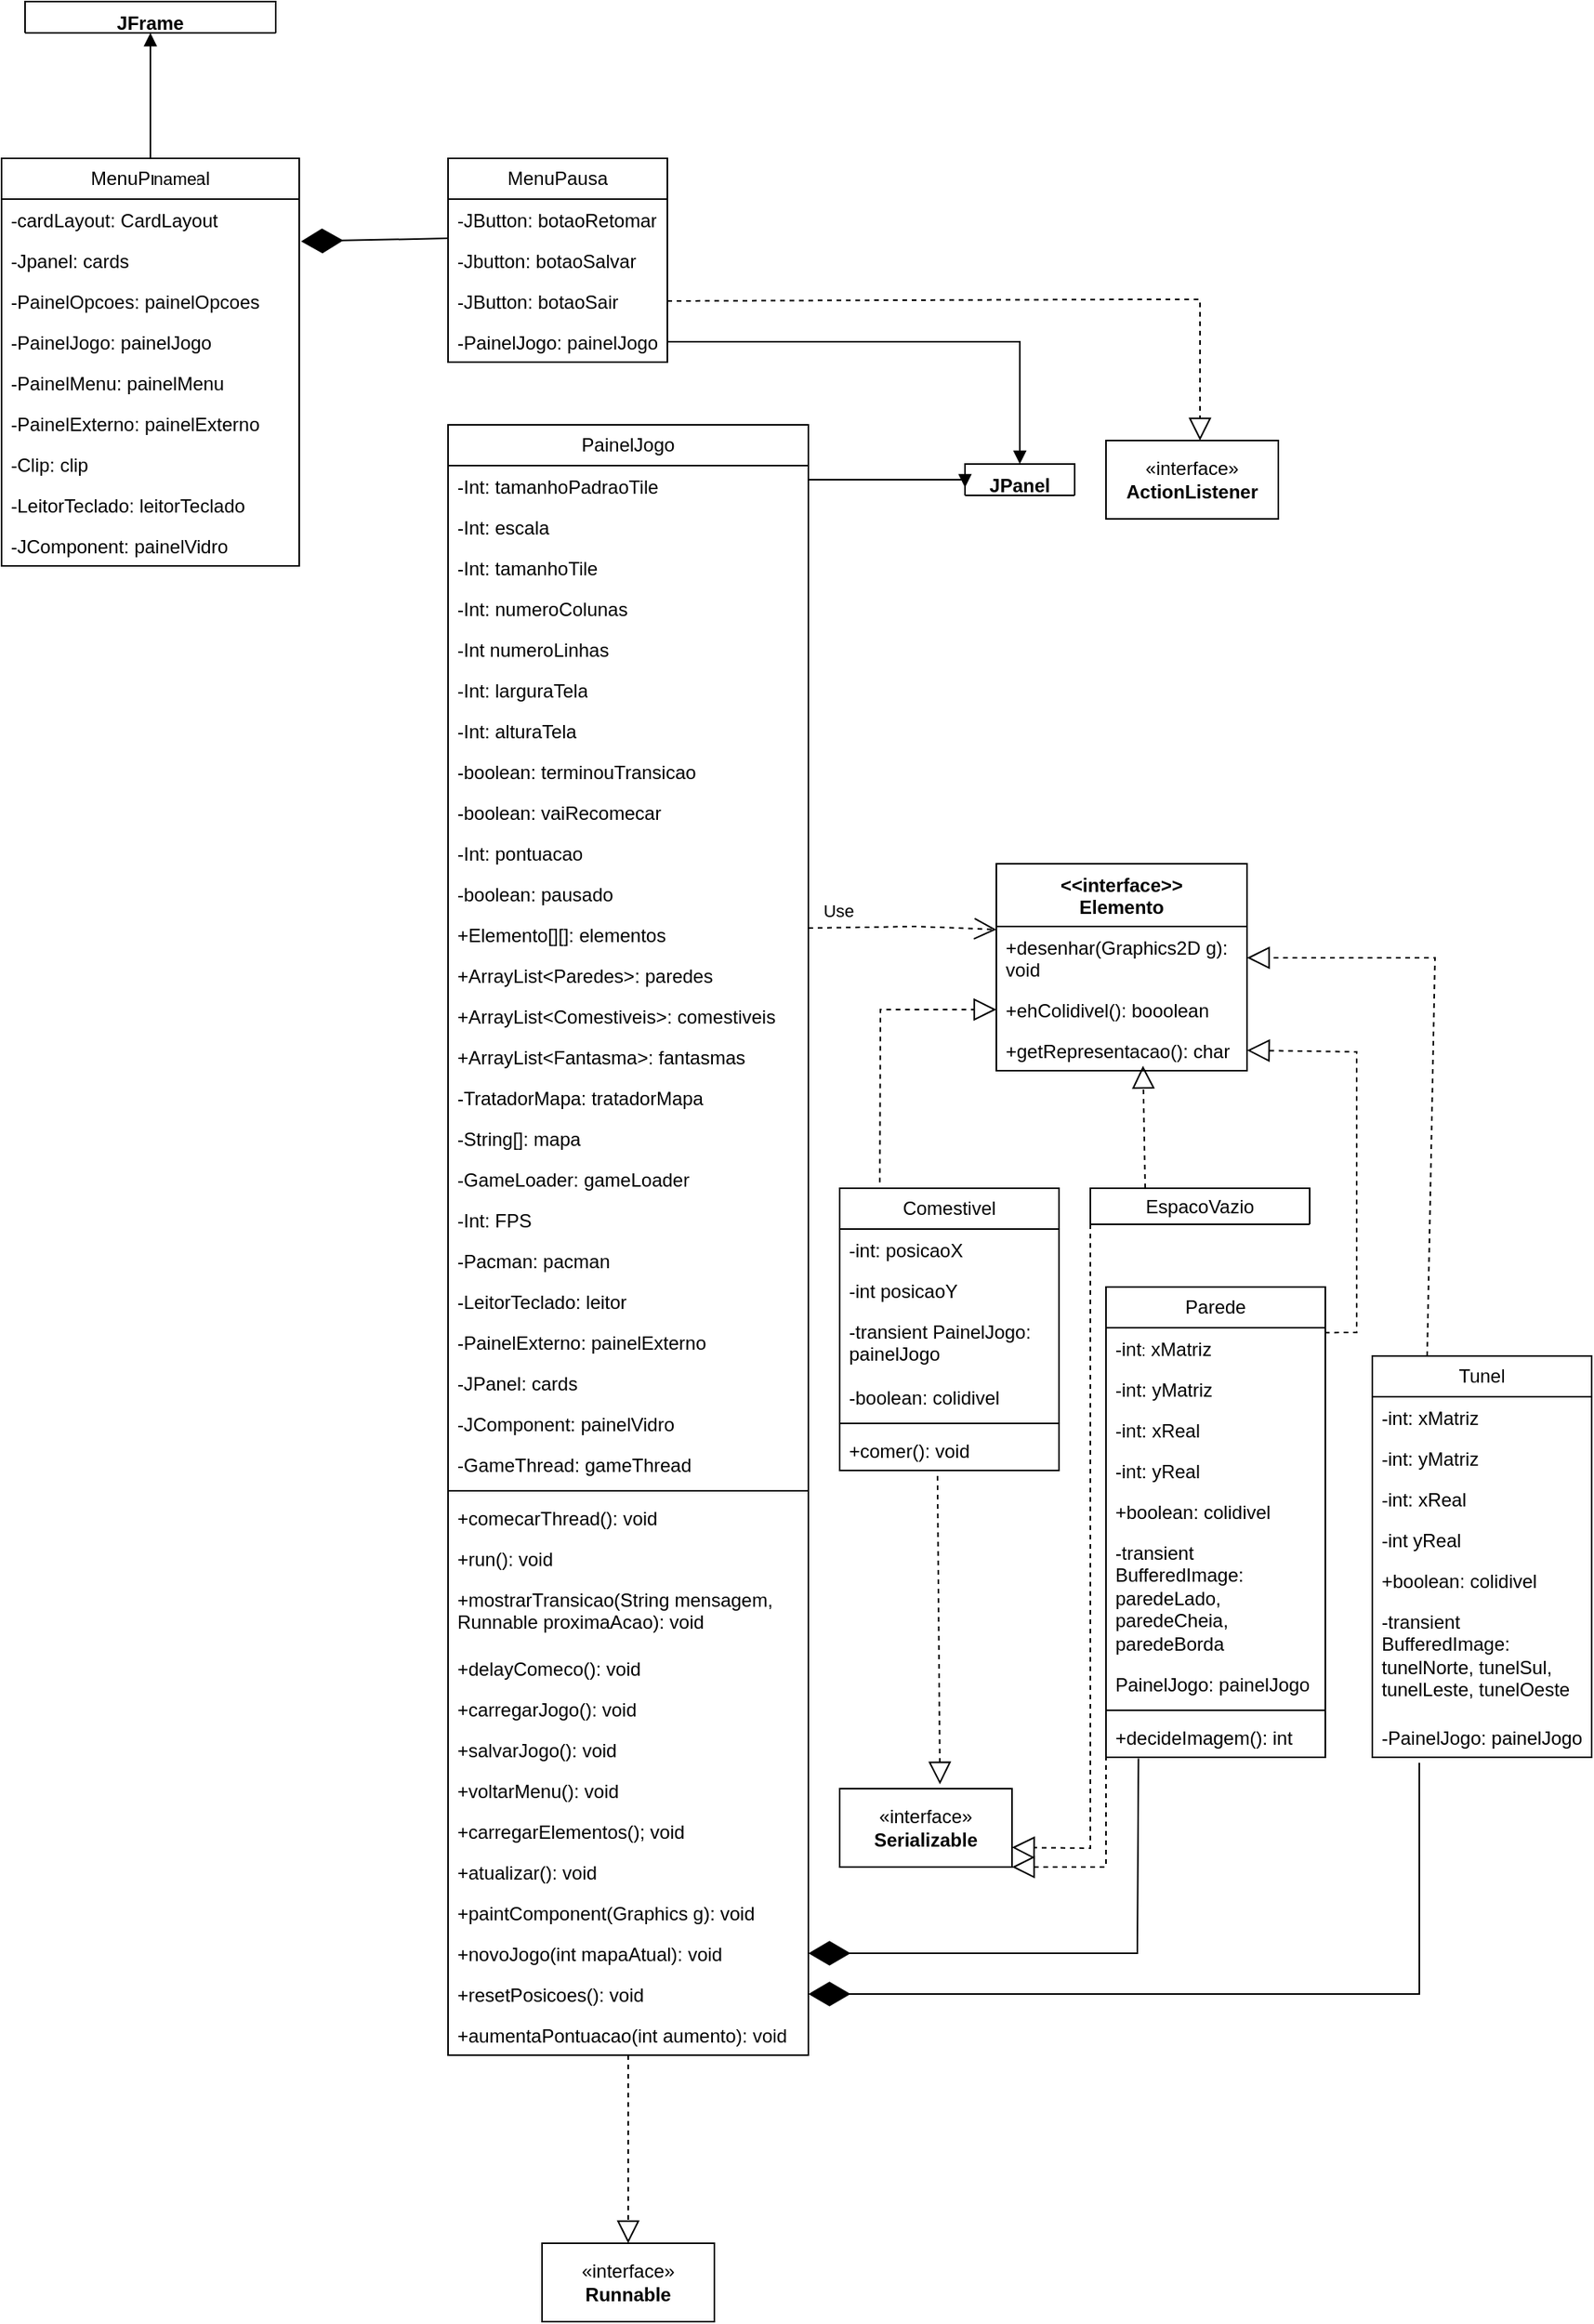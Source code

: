 <mxfile version="27.1.5">
  <diagram name="Página-1" id="GZ-HGW7sr5m-x4Tj1Bk_">
    <mxGraphModel dx="1050" dy="554" grid="1" gridSize="10" guides="1" tooltips="1" connect="1" arrows="1" fold="1" page="1" pageScale="1" pageWidth="1169" pageHeight="1654" math="0" shadow="0">
      <root>
        <mxCell id="0" />
        <mxCell id="1" parent="0" />
        <mxCell id="c6Y3Knp8u-B5MmFX6iLi-1" value="MenuPrincipal" style="swimlane;fontStyle=0;childLayout=stackLayout;horizontal=1;startSize=26;fillColor=none;horizontalStack=0;resizeParent=1;resizeParentMax=0;resizeLast=0;collapsible=1;marginBottom=0;whiteSpace=wrap;html=1;" vertex="1" parent="1">
          <mxGeometry x="235" y="170" width="190" height="260" as="geometry" />
        </mxCell>
        <mxCell id="c6Y3Knp8u-B5MmFX6iLi-2" value="-cardLayout: CardLayout" style="text;strokeColor=none;fillColor=none;align=left;verticalAlign=top;spacingLeft=4;spacingRight=4;overflow=hidden;rotatable=0;points=[[0,0.5],[1,0.5]];portConstraint=eastwest;whiteSpace=wrap;html=1;" vertex="1" parent="c6Y3Knp8u-B5MmFX6iLi-1">
          <mxGeometry y="26" width="190" height="26" as="geometry" />
        </mxCell>
        <mxCell id="c6Y3Knp8u-B5MmFX6iLi-3" value="-Jpanel: cards" style="text;strokeColor=none;fillColor=none;align=left;verticalAlign=top;spacingLeft=4;spacingRight=4;overflow=hidden;rotatable=0;points=[[0,0.5],[1,0.5]];portConstraint=eastwest;whiteSpace=wrap;html=1;" vertex="1" parent="c6Y3Knp8u-B5MmFX6iLi-1">
          <mxGeometry y="52" width="190" height="26" as="geometry" />
        </mxCell>
        <mxCell id="c6Y3Knp8u-B5MmFX6iLi-4" value="-PainelOpcoes: painelOpcoes" style="text;strokeColor=none;fillColor=none;align=left;verticalAlign=top;spacingLeft=4;spacingRight=4;overflow=hidden;rotatable=0;points=[[0,0.5],[1,0.5]];portConstraint=eastwest;whiteSpace=wrap;html=1;" vertex="1" parent="c6Y3Knp8u-B5MmFX6iLi-1">
          <mxGeometry y="78" width="190" height="26" as="geometry" />
        </mxCell>
        <mxCell id="c6Y3Knp8u-B5MmFX6iLi-7" value="-PainelJogo: painelJogo" style="text;strokeColor=none;fillColor=none;align=left;verticalAlign=top;spacingLeft=4;spacingRight=4;overflow=hidden;rotatable=0;points=[[0,0.5],[1,0.5]];portConstraint=eastwest;whiteSpace=wrap;html=1;" vertex="1" parent="c6Y3Knp8u-B5MmFX6iLi-1">
          <mxGeometry y="104" width="190" height="26" as="geometry" />
        </mxCell>
        <mxCell id="c6Y3Knp8u-B5MmFX6iLi-9" value="-PainelMenu: painelMenu" style="text;strokeColor=none;fillColor=none;align=left;verticalAlign=top;spacingLeft=4;spacingRight=4;overflow=hidden;rotatable=0;points=[[0,0.5],[1,0.5]];portConstraint=eastwest;whiteSpace=wrap;html=1;" vertex="1" parent="c6Y3Knp8u-B5MmFX6iLi-1">
          <mxGeometry y="130" width="190" height="26" as="geometry" />
        </mxCell>
        <mxCell id="c6Y3Knp8u-B5MmFX6iLi-8" value="-PainelExterno: painelExterno" style="text;strokeColor=none;fillColor=none;align=left;verticalAlign=top;spacingLeft=4;spacingRight=4;overflow=hidden;rotatable=0;points=[[0,0.5],[1,0.5]];portConstraint=eastwest;whiteSpace=wrap;html=1;" vertex="1" parent="c6Y3Knp8u-B5MmFX6iLi-1">
          <mxGeometry y="156" width="190" height="26" as="geometry" />
        </mxCell>
        <mxCell id="c6Y3Knp8u-B5MmFX6iLi-10" value="-Clip: clip" style="text;strokeColor=none;fillColor=none;align=left;verticalAlign=top;spacingLeft=4;spacingRight=4;overflow=hidden;rotatable=0;points=[[0,0.5],[1,0.5]];portConstraint=eastwest;whiteSpace=wrap;html=1;" vertex="1" parent="c6Y3Knp8u-B5MmFX6iLi-1">
          <mxGeometry y="182" width="190" height="26" as="geometry" />
        </mxCell>
        <mxCell id="c6Y3Knp8u-B5MmFX6iLi-11" value="-LeitorTeclado: leitorTeclado" style="text;strokeColor=none;fillColor=none;align=left;verticalAlign=top;spacingLeft=4;spacingRight=4;overflow=hidden;rotatable=0;points=[[0,0.5],[1,0.5]];portConstraint=eastwest;whiteSpace=wrap;html=1;" vertex="1" parent="c6Y3Knp8u-B5MmFX6iLi-1">
          <mxGeometry y="208" width="190" height="26" as="geometry" />
        </mxCell>
        <mxCell id="c6Y3Knp8u-B5MmFX6iLi-12" value="-JComponent: painelVidro" style="text;strokeColor=none;fillColor=none;align=left;verticalAlign=top;spacingLeft=4;spacingRight=4;overflow=hidden;rotatable=0;points=[[0,0.5],[1,0.5]];portConstraint=eastwest;whiteSpace=wrap;html=1;" vertex="1" parent="c6Y3Knp8u-B5MmFX6iLi-1">
          <mxGeometry y="234" width="190" height="26" as="geometry" />
        </mxCell>
        <mxCell id="c6Y3Knp8u-B5MmFX6iLi-16" value="MenuPausa" style="swimlane;fontStyle=0;childLayout=stackLayout;horizontal=1;startSize=26;fillColor=none;horizontalStack=0;resizeParent=1;resizeParentMax=0;resizeLast=0;collapsible=1;marginBottom=0;whiteSpace=wrap;html=1;" vertex="1" parent="1">
          <mxGeometry x="520" y="170" width="140" height="130" as="geometry" />
        </mxCell>
        <mxCell id="c6Y3Knp8u-B5MmFX6iLi-17" value="-JButton: botaoRetomar" style="text;strokeColor=none;fillColor=none;align=left;verticalAlign=top;spacingLeft=4;spacingRight=4;overflow=hidden;rotatable=0;points=[[0,0.5],[1,0.5]];portConstraint=eastwest;whiteSpace=wrap;html=1;" vertex="1" parent="c6Y3Knp8u-B5MmFX6iLi-16">
          <mxGeometry y="26" width="140" height="26" as="geometry" />
        </mxCell>
        <mxCell id="c6Y3Knp8u-B5MmFX6iLi-18" value="-Jbutton: botaoSalvar" style="text;strokeColor=none;fillColor=none;align=left;verticalAlign=top;spacingLeft=4;spacingRight=4;overflow=hidden;rotatable=0;points=[[0,0.5],[1,0.5]];portConstraint=eastwest;whiteSpace=wrap;html=1;" vertex="1" parent="c6Y3Knp8u-B5MmFX6iLi-16">
          <mxGeometry y="52" width="140" height="26" as="geometry" />
        </mxCell>
        <mxCell id="c6Y3Knp8u-B5MmFX6iLi-19" value="-JButton: botaoSair" style="text;strokeColor=none;fillColor=none;align=left;verticalAlign=top;spacingLeft=4;spacingRight=4;overflow=hidden;rotatable=0;points=[[0,0.5],[1,0.5]];portConstraint=eastwest;whiteSpace=wrap;html=1;" vertex="1" parent="c6Y3Knp8u-B5MmFX6iLi-16">
          <mxGeometry y="78" width="140" height="26" as="geometry" />
        </mxCell>
        <mxCell id="c6Y3Knp8u-B5MmFX6iLi-25" value="-PainelJogo: painelJogo" style="text;strokeColor=none;fillColor=none;align=left;verticalAlign=top;spacingLeft=4;spacingRight=4;overflow=hidden;rotatable=0;points=[[0,0.5],[1,0.5]];portConstraint=eastwest;whiteSpace=wrap;html=1;" vertex="1" parent="c6Y3Knp8u-B5MmFX6iLi-16">
          <mxGeometry y="104" width="140" height="26" as="geometry" />
        </mxCell>
        <mxCell id="c6Y3Knp8u-B5MmFX6iLi-20" value="" style="endArrow=diamondThin;endFill=1;endSize=24;html=1;rounded=0;exitX=0.009;exitY=1.031;exitDx=0;exitDy=0;exitPerimeter=0;entryX=1.013;entryY=0.105;entryDx=0;entryDy=0;entryPerimeter=0;" edge="1" parent="1">
          <mxGeometry width="160" relative="1" as="geometry">
            <mxPoint x="520" y="221.036" as="sourcePoint" />
            <mxPoint x="426.21" y="222.96" as="targetPoint" />
          </mxGeometry>
        </mxCell>
        <mxCell id="c6Y3Knp8u-B5MmFX6iLi-26" value="JFrame" style="swimlane;fontStyle=1;align=center;verticalAlign=top;childLayout=stackLayout;horizontal=1;startSize=26;horizontalStack=0;resizeParent=1;resizeParentMax=0;resizeLast=0;collapsible=1;marginBottom=0;whiteSpace=wrap;html=1;" vertex="1" parent="1">
          <mxGeometry x="250" y="70" width="160" height="20" as="geometry" />
        </mxCell>
        <mxCell id="c6Y3Knp8u-B5MmFX6iLi-30" value="JPanel" style="swimlane;fontStyle=1;align=center;verticalAlign=top;childLayout=stackLayout;horizontal=1;startSize=26;horizontalStack=0;resizeParent=1;resizeParentMax=0;resizeLast=0;collapsible=1;marginBottom=0;whiteSpace=wrap;html=1;" vertex="1" parent="1">
          <mxGeometry x="850" y="365" width="70" height="20" as="geometry" />
        </mxCell>
        <mxCell id="c6Y3Knp8u-B5MmFX6iLi-34" value="«interface»&lt;br&gt;&lt;b&gt;ActionListener&lt;/b&gt;" style="html=1;whiteSpace=wrap;" vertex="1" parent="1">
          <mxGeometry x="940" y="350" width="110" height="50" as="geometry" />
        </mxCell>
        <mxCell id="c6Y3Knp8u-B5MmFX6iLi-36" value="PainelJogo" style="swimlane;fontStyle=0;childLayout=stackLayout;horizontal=1;startSize=26;fillColor=none;horizontalStack=0;resizeParent=1;resizeParentMax=0;resizeLast=0;collapsible=1;marginBottom=0;whiteSpace=wrap;html=1;" vertex="1" parent="1">
          <mxGeometry x="520" y="340" width="230" height="1040" as="geometry" />
        </mxCell>
        <mxCell id="c6Y3Knp8u-B5MmFX6iLi-37" value="-Int: tamanhoPadraoTile" style="text;strokeColor=none;fillColor=none;align=left;verticalAlign=top;spacingLeft=4;spacingRight=4;overflow=hidden;rotatable=0;points=[[0,0.5],[1,0.5]];portConstraint=eastwest;whiteSpace=wrap;html=1;" vertex="1" parent="c6Y3Knp8u-B5MmFX6iLi-36">
          <mxGeometry y="26" width="230" height="26" as="geometry" />
        </mxCell>
        <mxCell id="c6Y3Knp8u-B5MmFX6iLi-38" value="-Int: escala" style="text;strokeColor=none;fillColor=none;align=left;verticalAlign=top;spacingLeft=4;spacingRight=4;overflow=hidden;rotatable=0;points=[[0,0.5],[1,0.5]];portConstraint=eastwest;whiteSpace=wrap;html=1;" vertex="1" parent="c6Y3Knp8u-B5MmFX6iLi-36">
          <mxGeometry y="52" width="230" height="26" as="geometry" />
        </mxCell>
        <mxCell id="c6Y3Knp8u-B5MmFX6iLi-39" value="-Int: tamanhoTile" style="text;strokeColor=none;fillColor=none;align=left;verticalAlign=top;spacingLeft=4;spacingRight=4;overflow=hidden;rotatable=0;points=[[0,0.5],[1,0.5]];portConstraint=eastwest;whiteSpace=wrap;html=1;" vertex="1" parent="c6Y3Knp8u-B5MmFX6iLi-36">
          <mxGeometry y="78" width="230" height="26" as="geometry" />
        </mxCell>
        <mxCell id="c6Y3Knp8u-B5MmFX6iLi-50" value="-Int: numeroColunas" style="text;strokeColor=none;fillColor=none;align=left;verticalAlign=top;spacingLeft=4;spacingRight=4;overflow=hidden;rotatable=0;points=[[0,0.5],[1,0.5]];portConstraint=eastwest;whiteSpace=wrap;html=1;" vertex="1" parent="c6Y3Knp8u-B5MmFX6iLi-36">
          <mxGeometry y="104" width="230" height="26" as="geometry" />
        </mxCell>
        <mxCell id="c6Y3Knp8u-B5MmFX6iLi-49" value="-Int numeroLinhas" style="text;strokeColor=none;fillColor=none;align=left;verticalAlign=top;spacingLeft=4;spacingRight=4;overflow=hidden;rotatable=0;points=[[0,0.5],[1,0.5]];portConstraint=eastwest;whiteSpace=wrap;html=1;" vertex="1" parent="c6Y3Knp8u-B5MmFX6iLi-36">
          <mxGeometry y="130" width="230" height="26" as="geometry" />
        </mxCell>
        <mxCell id="c6Y3Knp8u-B5MmFX6iLi-51" value="-Int: larguraTela" style="text;strokeColor=none;fillColor=none;align=left;verticalAlign=top;spacingLeft=4;spacingRight=4;overflow=hidden;rotatable=0;points=[[0,0.5],[1,0.5]];portConstraint=eastwest;whiteSpace=wrap;html=1;" vertex="1" parent="c6Y3Knp8u-B5MmFX6iLi-36">
          <mxGeometry y="156" width="230" height="26" as="geometry" />
        </mxCell>
        <mxCell id="c6Y3Knp8u-B5MmFX6iLi-52" value="-Int: alturaTela" style="text;strokeColor=none;fillColor=none;align=left;verticalAlign=top;spacingLeft=4;spacingRight=4;overflow=hidden;rotatable=0;points=[[0,0.5],[1,0.5]];portConstraint=eastwest;whiteSpace=wrap;html=1;" vertex="1" parent="c6Y3Knp8u-B5MmFX6iLi-36">
          <mxGeometry y="182" width="230" height="26" as="geometry" />
        </mxCell>
        <mxCell id="c6Y3Knp8u-B5MmFX6iLi-54" value="-boolean: terminouTransicao" style="text;strokeColor=none;fillColor=none;align=left;verticalAlign=top;spacingLeft=4;spacingRight=4;overflow=hidden;rotatable=0;points=[[0,0.5],[1,0.5]];portConstraint=eastwest;whiteSpace=wrap;html=1;" vertex="1" parent="c6Y3Knp8u-B5MmFX6iLi-36">
          <mxGeometry y="208" width="230" height="26" as="geometry" />
        </mxCell>
        <mxCell id="c6Y3Knp8u-B5MmFX6iLi-53" value="-boolean: vaiRecomecar" style="text;strokeColor=none;fillColor=none;align=left;verticalAlign=top;spacingLeft=4;spacingRight=4;overflow=hidden;rotatable=0;points=[[0,0.5],[1,0.5]];portConstraint=eastwest;whiteSpace=wrap;html=1;" vertex="1" parent="c6Y3Knp8u-B5MmFX6iLi-36">
          <mxGeometry y="234" width="230" height="26" as="geometry" />
        </mxCell>
        <mxCell id="c6Y3Knp8u-B5MmFX6iLi-55" value="-Int: pontuacao" style="text;strokeColor=none;fillColor=none;align=left;verticalAlign=top;spacingLeft=4;spacingRight=4;overflow=hidden;rotatable=0;points=[[0,0.5],[1,0.5]];portConstraint=eastwest;whiteSpace=wrap;html=1;" vertex="1" parent="c6Y3Knp8u-B5MmFX6iLi-36">
          <mxGeometry y="260" width="230" height="26" as="geometry" />
        </mxCell>
        <mxCell id="c6Y3Knp8u-B5MmFX6iLi-56" value="-boolean: pausado" style="text;strokeColor=none;fillColor=none;align=left;verticalAlign=top;spacingLeft=4;spacingRight=4;overflow=hidden;rotatable=0;points=[[0,0.5],[1,0.5]];portConstraint=eastwest;whiteSpace=wrap;html=1;" vertex="1" parent="c6Y3Knp8u-B5MmFX6iLi-36">
          <mxGeometry y="286" width="230" height="26" as="geometry" />
        </mxCell>
        <mxCell id="c6Y3Knp8u-B5MmFX6iLi-57" value="+Elemento[][]: elementos" style="text;strokeColor=none;fillColor=none;align=left;verticalAlign=top;spacingLeft=4;spacingRight=4;overflow=hidden;rotatable=0;points=[[0,0.5],[1,0.5]];portConstraint=eastwest;whiteSpace=wrap;html=1;" vertex="1" parent="c6Y3Knp8u-B5MmFX6iLi-36">
          <mxGeometry y="312" width="230" height="26" as="geometry" />
        </mxCell>
        <mxCell id="c6Y3Knp8u-B5MmFX6iLi-58" value="+ArrayList&amp;lt;Paredes&amp;gt;: paredes" style="text;strokeColor=none;fillColor=none;align=left;verticalAlign=top;spacingLeft=4;spacingRight=4;overflow=hidden;rotatable=0;points=[[0,0.5],[1,0.5]];portConstraint=eastwest;whiteSpace=wrap;html=1;" vertex="1" parent="c6Y3Knp8u-B5MmFX6iLi-36">
          <mxGeometry y="338" width="230" height="26" as="geometry" />
        </mxCell>
        <mxCell id="c6Y3Knp8u-B5MmFX6iLi-59" value="+ArrayList&amp;lt;Comestiveis&amp;gt;: comestiveis" style="text;strokeColor=none;fillColor=none;align=left;verticalAlign=top;spacingLeft=4;spacingRight=4;overflow=hidden;rotatable=0;points=[[0,0.5],[1,0.5]];portConstraint=eastwest;whiteSpace=wrap;html=1;" vertex="1" parent="c6Y3Knp8u-B5MmFX6iLi-36">
          <mxGeometry y="364" width="230" height="26" as="geometry" />
        </mxCell>
        <mxCell id="c6Y3Knp8u-B5MmFX6iLi-60" value="+ArrayList&amp;lt;Fantasma&amp;gt;: fantasmas" style="text;strokeColor=none;fillColor=none;align=left;verticalAlign=top;spacingLeft=4;spacingRight=4;overflow=hidden;rotatable=0;points=[[0,0.5],[1,0.5]];portConstraint=eastwest;whiteSpace=wrap;html=1;" vertex="1" parent="c6Y3Knp8u-B5MmFX6iLi-36">
          <mxGeometry y="390" width="230" height="26" as="geometry" />
        </mxCell>
        <mxCell id="c6Y3Knp8u-B5MmFX6iLi-61" value="-TratadorMapa: tratadorMapa" style="text;strokeColor=none;fillColor=none;align=left;verticalAlign=top;spacingLeft=4;spacingRight=4;overflow=hidden;rotatable=0;points=[[0,0.5],[1,0.5]];portConstraint=eastwest;whiteSpace=wrap;html=1;" vertex="1" parent="c6Y3Knp8u-B5MmFX6iLi-36">
          <mxGeometry y="416" width="230" height="26" as="geometry" />
        </mxCell>
        <mxCell id="c6Y3Knp8u-B5MmFX6iLi-62" value="-String[]: mapa" style="text;strokeColor=none;fillColor=none;align=left;verticalAlign=top;spacingLeft=4;spacingRight=4;overflow=hidden;rotatable=0;points=[[0,0.5],[1,0.5]];portConstraint=eastwest;whiteSpace=wrap;html=1;" vertex="1" parent="c6Y3Knp8u-B5MmFX6iLi-36">
          <mxGeometry y="442" width="230" height="26" as="geometry" />
        </mxCell>
        <mxCell id="c6Y3Knp8u-B5MmFX6iLi-63" value="-GameLoader: gameLoader" style="text;strokeColor=none;fillColor=none;align=left;verticalAlign=top;spacingLeft=4;spacingRight=4;overflow=hidden;rotatable=0;points=[[0,0.5],[1,0.5]];portConstraint=eastwest;whiteSpace=wrap;html=1;" vertex="1" parent="c6Y3Knp8u-B5MmFX6iLi-36">
          <mxGeometry y="468" width="230" height="26" as="geometry" />
        </mxCell>
        <mxCell id="c6Y3Knp8u-B5MmFX6iLi-64" value="-Int: FPS" style="text;strokeColor=none;fillColor=none;align=left;verticalAlign=top;spacingLeft=4;spacingRight=4;overflow=hidden;rotatable=0;points=[[0,0.5],[1,0.5]];portConstraint=eastwest;whiteSpace=wrap;html=1;" vertex="1" parent="c6Y3Knp8u-B5MmFX6iLi-36">
          <mxGeometry y="494" width="230" height="26" as="geometry" />
        </mxCell>
        <mxCell id="c6Y3Knp8u-B5MmFX6iLi-65" value="-Pacman: pacman" style="text;strokeColor=none;fillColor=none;align=left;verticalAlign=top;spacingLeft=4;spacingRight=4;overflow=hidden;rotatable=0;points=[[0,0.5],[1,0.5]];portConstraint=eastwest;whiteSpace=wrap;html=1;" vertex="1" parent="c6Y3Knp8u-B5MmFX6iLi-36">
          <mxGeometry y="520" width="230" height="26" as="geometry" />
        </mxCell>
        <mxCell id="c6Y3Knp8u-B5MmFX6iLi-66" value="-LeitorTeclado: leitor" style="text;strokeColor=none;fillColor=none;align=left;verticalAlign=top;spacingLeft=4;spacingRight=4;overflow=hidden;rotatable=0;points=[[0,0.5],[1,0.5]];portConstraint=eastwest;whiteSpace=wrap;html=1;" vertex="1" parent="c6Y3Knp8u-B5MmFX6iLi-36">
          <mxGeometry y="546" width="230" height="26" as="geometry" />
        </mxCell>
        <mxCell id="c6Y3Knp8u-B5MmFX6iLi-67" value="-PainelExterno: painelExterno" style="text;strokeColor=none;fillColor=none;align=left;verticalAlign=top;spacingLeft=4;spacingRight=4;overflow=hidden;rotatable=0;points=[[0,0.5],[1,0.5]];portConstraint=eastwest;whiteSpace=wrap;html=1;" vertex="1" parent="c6Y3Knp8u-B5MmFX6iLi-36">
          <mxGeometry y="572" width="230" height="26" as="geometry" />
        </mxCell>
        <mxCell id="c6Y3Knp8u-B5MmFX6iLi-68" value="-JPanel: cards" style="text;strokeColor=none;fillColor=none;align=left;verticalAlign=top;spacingLeft=4;spacingRight=4;overflow=hidden;rotatable=0;points=[[0,0.5],[1,0.5]];portConstraint=eastwest;whiteSpace=wrap;html=1;" vertex="1" parent="c6Y3Knp8u-B5MmFX6iLi-36">
          <mxGeometry y="598" width="230" height="26" as="geometry" />
        </mxCell>
        <mxCell id="c6Y3Knp8u-B5MmFX6iLi-69" value="-JComponent: painelVidro" style="text;strokeColor=none;fillColor=none;align=left;verticalAlign=top;spacingLeft=4;spacingRight=4;overflow=hidden;rotatable=0;points=[[0,0.5],[1,0.5]];portConstraint=eastwest;whiteSpace=wrap;html=1;" vertex="1" parent="c6Y3Knp8u-B5MmFX6iLi-36">
          <mxGeometry y="624" width="230" height="26" as="geometry" />
        </mxCell>
        <mxCell id="c6Y3Knp8u-B5MmFX6iLi-70" value="-GameThread: gameThread" style="text;strokeColor=none;fillColor=none;align=left;verticalAlign=top;spacingLeft=4;spacingRight=4;overflow=hidden;rotatable=0;points=[[0,0.5],[1,0.5]];portConstraint=eastwest;whiteSpace=wrap;html=1;" vertex="1" parent="c6Y3Knp8u-B5MmFX6iLi-36">
          <mxGeometry y="650" width="230" height="26" as="geometry" />
        </mxCell>
        <mxCell id="c6Y3Knp8u-B5MmFX6iLi-72" value="" style="line;strokeWidth=1;fillColor=none;align=left;verticalAlign=middle;spacingTop=-1;spacingLeft=3;spacingRight=3;rotatable=0;labelPosition=right;points=[];portConstraint=eastwest;strokeColor=inherit;" vertex="1" parent="c6Y3Knp8u-B5MmFX6iLi-36">
          <mxGeometry y="676" width="230" height="8" as="geometry" />
        </mxCell>
        <mxCell id="c6Y3Knp8u-B5MmFX6iLi-71" value="+comecarThread(): void" style="text;strokeColor=none;fillColor=none;align=left;verticalAlign=top;spacingLeft=4;spacingRight=4;overflow=hidden;rotatable=0;points=[[0,0.5],[1,0.5]];portConstraint=eastwest;whiteSpace=wrap;html=1;" vertex="1" parent="c6Y3Knp8u-B5MmFX6iLi-36">
          <mxGeometry y="684" width="230" height="26" as="geometry" />
        </mxCell>
        <mxCell id="c6Y3Knp8u-B5MmFX6iLi-73" value="+run(): void" style="text;strokeColor=none;fillColor=none;align=left;verticalAlign=top;spacingLeft=4;spacingRight=4;overflow=hidden;rotatable=0;points=[[0,0.5],[1,0.5]];portConstraint=eastwest;whiteSpace=wrap;html=1;" vertex="1" parent="c6Y3Knp8u-B5MmFX6iLi-36">
          <mxGeometry y="710" width="230" height="26" as="geometry" />
        </mxCell>
        <mxCell id="c6Y3Knp8u-B5MmFX6iLi-74" value="+mostrarTransicao(String mensagem,&amp;nbsp;&lt;div&gt;Runnable proximaAcao): void&lt;/div&gt;" style="text;strokeColor=none;fillColor=none;align=left;verticalAlign=top;spacingLeft=4;spacingRight=4;overflow=hidden;rotatable=0;points=[[0,0.5],[1,0.5]];portConstraint=eastwest;whiteSpace=wrap;html=1;" vertex="1" parent="c6Y3Knp8u-B5MmFX6iLi-36">
          <mxGeometry y="736" width="230" height="44" as="geometry" />
        </mxCell>
        <mxCell id="c6Y3Knp8u-B5MmFX6iLi-76" value="+delayComeco(): void" style="text;strokeColor=none;fillColor=none;align=left;verticalAlign=top;spacingLeft=4;spacingRight=4;overflow=hidden;rotatable=0;points=[[0,0.5],[1,0.5]];portConstraint=eastwest;whiteSpace=wrap;html=1;" vertex="1" parent="c6Y3Knp8u-B5MmFX6iLi-36">
          <mxGeometry y="780" width="230" height="26" as="geometry" />
        </mxCell>
        <mxCell id="c6Y3Knp8u-B5MmFX6iLi-77" value="+carregarJogo(): void" style="text;strokeColor=none;fillColor=none;align=left;verticalAlign=top;spacingLeft=4;spacingRight=4;overflow=hidden;rotatable=0;points=[[0,0.5],[1,0.5]];portConstraint=eastwest;whiteSpace=wrap;html=1;" vertex="1" parent="c6Y3Knp8u-B5MmFX6iLi-36">
          <mxGeometry y="806" width="230" height="26" as="geometry" />
        </mxCell>
        <mxCell id="c6Y3Knp8u-B5MmFX6iLi-78" value="+salvarJogo(): void" style="text;strokeColor=none;fillColor=none;align=left;verticalAlign=top;spacingLeft=4;spacingRight=4;overflow=hidden;rotatable=0;points=[[0,0.5],[1,0.5]];portConstraint=eastwest;whiteSpace=wrap;html=1;" vertex="1" parent="c6Y3Knp8u-B5MmFX6iLi-36">
          <mxGeometry y="832" width="230" height="26" as="geometry" />
        </mxCell>
        <mxCell id="c6Y3Knp8u-B5MmFX6iLi-79" value="+voltarMenu(): void" style="text;strokeColor=none;fillColor=none;align=left;verticalAlign=top;spacingLeft=4;spacingRight=4;overflow=hidden;rotatable=0;points=[[0,0.5],[1,0.5]];portConstraint=eastwest;whiteSpace=wrap;html=1;" vertex="1" parent="c6Y3Knp8u-B5MmFX6iLi-36">
          <mxGeometry y="858" width="230" height="26" as="geometry" />
        </mxCell>
        <mxCell id="c6Y3Knp8u-B5MmFX6iLi-80" value="+carregarElementos(); void" style="text;strokeColor=none;fillColor=none;align=left;verticalAlign=top;spacingLeft=4;spacingRight=4;overflow=hidden;rotatable=0;points=[[0,0.5],[1,0.5]];portConstraint=eastwest;whiteSpace=wrap;html=1;" vertex="1" parent="c6Y3Knp8u-B5MmFX6iLi-36">
          <mxGeometry y="884" width="230" height="26" as="geometry" />
        </mxCell>
        <mxCell id="c6Y3Knp8u-B5MmFX6iLi-81" value="+atualizar(): void" style="text;strokeColor=none;fillColor=none;align=left;verticalAlign=top;spacingLeft=4;spacingRight=4;overflow=hidden;rotatable=0;points=[[0,0.5],[1,0.5]];portConstraint=eastwest;whiteSpace=wrap;html=1;" vertex="1" parent="c6Y3Knp8u-B5MmFX6iLi-36">
          <mxGeometry y="910" width="230" height="26" as="geometry" />
        </mxCell>
        <mxCell id="c6Y3Knp8u-B5MmFX6iLi-82" value="+paintComponent(Graphics g): void" style="text;strokeColor=none;fillColor=none;align=left;verticalAlign=top;spacingLeft=4;spacingRight=4;overflow=hidden;rotatable=0;points=[[0,0.5],[1,0.5]];portConstraint=eastwest;whiteSpace=wrap;html=1;" vertex="1" parent="c6Y3Knp8u-B5MmFX6iLi-36">
          <mxGeometry y="936" width="230" height="26" as="geometry" />
        </mxCell>
        <mxCell id="c6Y3Knp8u-B5MmFX6iLi-83" value="+novoJogo(int mapaAtual): void" style="text;strokeColor=none;fillColor=none;align=left;verticalAlign=top;spacingLeft=4;spacingRight=4;overflow=hidden;rotatable=0;points=[[0,0.5],[1,0.5]];portConstraint=eastwest;whiteSpace=wrap;html=1;" vertex="1" parent="c6Y3Knp8u-B5MmFX6iLi-36">
          <mxGeometry y="962" width="230" height="26" as="geometry" />
        </mxCell>
        <mxCell id="c6Y3Knp8u-B5MmFX6iLi-84" value="+resetPosicoes(): void" style="text;strokeColor=none;fillColor=none;align=left;verticalAlign=top;spacingLeft=4;spacingRight=4;overflow=hidden;rotatable=0;points=[[0,0.5],[1,0.5]];portConstraint=eastwest;whiteSpace=wrap;html=1;" vertex="1" parent="c6Y3Knp8u-B5MmFX6iLi-36">
          <mxGeometry y="988" width="230" height="26" as="geometry" />
        </mxCell>
        <mxCell id="c6Y3Knp8u-B5MmFX6iLi-85" value="+aumentaPontuacao(int aumento): void" style="text;strokeColor=none;fillColor=none;align=left;verticalAlign=top;spacingLeft=4;spacingRight=4;overflow=hidden;rotatable=0;points=[[0,0.5],[1,0.5]];portConstraint=eastwest;whiteSpace=wrap;html=1;" vertex="1" parent="c6Y3Knp8u-B5MmFX6iLi-36">
          <mxGeometry y="1014" width="230" height="26" as="geometry" />
        </mxCell>
        <mxCell id="c6Y3Knp8u-B5MmFX6iLi-40" value="" style="endArrow=block;dashed=1;endFill=0;endSize=12;html=1;rounded=0;exitX=1;exitY=0.5;exitDx=0;exitDy=0;" edge="1" parent="1" source="c6Y3Knp8u-B5MmFX6iLi-19">
          <mxGeometry width="160" relative="1" as="geometry">
            <mxPoint x="780" y="260" as="sourcePoint" />
            <mxPoint x="1000" y="350" as="targetPoint" />
            <Array as="points">
              <mxPoint x="960" y="260" />
              <mxPoint x="1000" y="260" />
              <mxPoint x="1000" y="310" />
            </Array>
          </mxGeometry>
        </mxCell>
        <mxCell id="c6Y3Knp8u-B5MmFX6iLi-41" value="name" style="endArrow=block;endFill=1;html=1;edgeStyle=orthogonalEdgeStyle;align=left;verticalAlign=top;rounded=0;entryX=0.5;entryY=1;entryDx=0;entryDy=0;exitX=0.5;exitY=0;exitDx=0;exitDy=0;" edge="1" parent="1" source="c6Y3Knp8u-B5MmFX6iLi-1" target="c6Y3Knp8u-B5MmFX6iLi-26">
          <mxGeometry x="-1" relative="1" as="geometry">
            <mxPoint x="420" y="290" as="sourcePoint" />
            <mxPoint x="580" y="290" as="targetPoint" />
          </mxGeometry>
        </mxCell>
        <mxCell id="c6Y3Knp8u-B5MmFX6iLi-43" value="" style="endArrow=block;endFill=1;html=1;edgeStyle=orthogonalEdgeStyle;align=left;verticalAlign=top;rounded=0;entryX=0.5;entryY=0;entryDx=0;entryDy=0;exitX=1;exitY=0.5;exitDx=0;exitDy=0;" edge="1" parent="1" source="c6Y3Knp8u-B5MmFX6iLi-25" target="c6Y3Knp8u-B5MmFX6iLi-30">
          <mxGeometry x="-1" relative="1" as="geometry">
            <mxPoint x="330" y="200" as="sourcePoint" />
            <mxPoint x="330" y="120" as="targetPoint" />
          </mxGeometry>
        </mxCell>
        <mxCell id="c6Y3Knp8u-B5MmFX6iLi-44" value="" style="endArrow=block;endFill=1;html=1;edgeStyle=orthogonalEdgeStyle;align=left;verticalAlign=top;rounded=0;exitX=1;exitY=0.5;exitDx=0;exitDy=0;entryX=0;entryY=0.75;entryDx=0;entryDy=0;" edge="1" parent="1" source="c6Y3Knp8u-B5MmFX6iLi-37" target="c6Y3Knp8u-B5MmFX6iLi-30">
          <mxGeometry x="-1" relative="1" as="geometry">
            <mxPoint x="710" y="300" as="sourcePoint" />
            <mxPoint x="770" y="378" as="targetPoint" />
            <Array as="points">
              <mxPoint x="750" y="375" />
              <mxPoint x="850" y="375" />
            </Array>
          </mxGeometry>
        </mxCell>
        <mxCell id="c6Y3Knp8u-B5MmFX6iLi-45" value="«interface»&lt;br&gt;&lt;b&gt;Runnable&lt;/b&gt;" style="html=1;whiteSpace=wrap;" vertex="1" parent="1">
          <mxGeometry x="580" y="1500" width="110" height="50" as="geometry" />
        </mxCell>
        <mxCell id="c6Y3Knp8u-B5MmFX6iLi-86" value="" style="endArrow=block;dashed=1;endFill=0;endSize=12;html=1;rounded=0;entryX=0.5;entryY=0;entryDx=0;entryDy=0;" edge="1" parent="1" source="c6Y3Knp8u-B5MmFX6iLi-85" target="c6Y3Knp8u-B5MmFX6iLi-45">
          <mxGeometry width="160" relative="1" as="geometry">
            <mxPoint x="730" y="1270" as="sourcePoint" />
            <mxPoint x="650" y="1500" as="targetPoint" />
          </mxGeometry>
        </mxCell>
        <mxCell id="c6Y3Knp8u-B5MmFX6iLi-90" value="&amp;lt;&amp;lt;interface&amp;gt;&amp;gt;&lt;div&gt;Elemento&lt;/div&gt;" style="swimlane;fontStyle=1;align=center;verticalAlign=top;childLayout=stackLayout;horizontal=1;startSize=40;horizontalStack=0;resizeParent=1;resizeParentMax=0;resizeLast=0;collapsible=1;marginBottom=0;whiteSpace=wrap;html=1;" vertex="1" parent="1">
          <mxGeometry x="870" y="620" width="160" height="132" as="geometry" />
        </mxCell>
        <mxCell id="c6Y3Knp8u-B5MmFX6iLi-91" value="+desenhar(Graphics2D g): void" style="text;strokeColor=none;fillColor=none;align=left;verticalAlign=top;spacingLeft=4;spacingRight=4;overflow=hidden;rotatable=0;points=[[0,0.5],[1,0.5]];portConstraint=eastwest;whiteSpace=wrap;html=1;" vertex="1" parent="c6Y3Knp8u-B5MmFX6iLi-90">
          <mxGeometry y="40" width="160" height="40" as="geometry" />
        </mxCell>
        <mxCell id="c6Y3Knp8u-B5MmFX6iLi-94" value="+ehColidivel(): booolean" style="text;strokeColor=none;fillColor=none;align=left;verticalAlign=top;spacingLeft=4;spacingRight=4;overflow=hidden;rotatable=0;points=[[0,0.5],[1,0.5]];portConstraint=eastwest;whiteSpace=wrap;html=1;" vertex="1" parent="c6Y3Knp8u-B5MmFX6iLi-90">
          <mxGeometry y="80" width="160" height="26" as="geometry" />
        </mxCell>
        <mxCell id="c6Y3Knp8u-B5MmFX6iLi-95" value="+getRepresentacao(): char" style="text;strokeColor=none;fillColor=none;align=left;verticalAlign=top;spacingLeft=4;spacingRight=4;overflow=hidden;rotatable=0;points=[[0,0.5],[1,0.5]];portConstraint=eastwest;whiteSpace=wrap;html=1;" vertex="1" parent="c6Y3Knp8u-B5MmFX6iLi-90">
          <mxGeometry y="106" width="160" height="26" as="geometry" />
        </mxCell>
        <mxCell id="c6Y3Knp8u-B5MmFX6iLi-96" value="Use" style="endArrow=open;endSize=12;dashed=1;html=1;rounded=0;exitX=1;exitY=0.5;exitDx=0;exitDy=0;" edge="1" parent="1">
          <mxGeometry x="-0.681" y="11" width="160" relative="1" as="geometry">
            <mxPoint x="750" y="661" as="sourcePoint" />
            <mxPoint x="870" y="662" as="targetPoint" />
            <Array as="points">
              <mxPoint x="820" y="660" />
            </Array>
            <mxPoint as="offset" />
          </mxGeometry>
        </mxCell>
        <mxCell id="c6Y3Knp8u-B5MmFX6iLi-101" value="Comestivel" style="swimlane;fontStyle=0;childLayout=stackLayout;horizontal=1;startSize=26;fillColor=none;horizontalStack=0;resizeParent=1;resizeParentMax=0;resizeLast=0;collapsible=1;marginBottom=0;whiteSpace=wrap;html=1;" vertex="1" parent="1">
          <mxGeometry x="770" y="827" width="140" height="180" as="geometry" />
        </mxCell>
        <mxCell id="c6Y3Knp8u-B5MmFX6iLi-102" value="-int: posicaoX" style="text;strokeColor=none;fillColor=none;align=left;verticalAlign=top;spacingLeft=4;spacingRight=4;overflow=hidden;rotatable=0;points=[[0,0.5],[1,0.5]];portConstraint=eastwest;whiteSpace=wrap;html=1;" vertex="1" parent="c6Y3Knp8u-B5MmFX6iLi-101">
          <mxGeometry y="26" width="140" height="26" as="geometry" />
        </mxCell>
        <mxCell id="c6Y3Knp8u-B5MmFX6iLi-103" value="-int posicaoY" style="text;strokeColor=none;fillColor=none;align=left;verticalAlign=top;spacingLeft=4;spacingRight=4;overflow=hidden;rotatable=0;points=[[0,0.5],[1,0.5]];portConstraint=eastwest;whiteSpace=wrap;html=1;" vertex="1" parent="c6Y3Knp8u-B5MmFX6iLi-101">
          <mxGeometry y="52" width="140" height="26" as="geometry" />
        </mxCell>
        <mxCell id="c6Y3Knp8u-B5MmFX6iLi-104" value="-transient PainelJogo:&lt;div&gt;painelJogo&lt;/div&gt;" style="text;strokeColor=none;fillColor=none;align=left;verticalAlign=top;spacingLeft=4;spacingRight=4;overflow=hidden;rotatable=0;points=[[0,0.5],[1,0.5]];portConstraint=eastwest;whiteSpace=wrap;html=1;" vertex="1" parent="c6Y3Knp8u-B5MmFX6iLi-101">
          <mxGeometry y="78" width="140" height="42" as="geometry" />
        </mxCell>
        <mxCell id="c6Y3Knp8u-B5MmFX6iLi-105" value="-boolean: colidivel" style="text;strokeColor=none;fillColor=none;align=left;verticalAlign=top;spacingLeft=4;spacingRight=4;overflow=hidden;rotatable=0;points=[[0,0.5],[1,0.5]];portConstraint=eastwest;whiteSpace=wrap;html=1;" vertex="1" parent="c6Y3Knp8u-B5MmFX6iLi-101">
          <mxGeometry y="120" width="140" height="26" as="geometry" />
        </mxCell>
        <mxCell id="c6Y3Knp8u-B5MmFX6iLi-107" value="" style="line;strokeWidth=1;fillColor=none;align=left;verticalAlign=middle;spacingTop=-1;spacingLeft=3;spacingRight=3;rotatable=0;labelPosition=right;points=[];portConstraint=eastwest;strokeColor=inherit;" vertex="1" parent="c6Y3Knp8u-B5MmFX6iLi-101">
          <mxGeometry y="146" width="140" height="8" as="geometry" />
        </mxCell>
        <mxCell id="c6Y3Knp8u-B5MmFX6iLi-106" value="+comer(): void" style="text;strokeColor=none;fillColor=none;align=left;verticalAlign=top;spacingLeft=4;spacingRight=4;overflow=hidden;rotatable=0;points=[[0,0.5],[1,0.5]];portConstraint=eastwest;whiteSpace=wrap;html=1;" vertex="1" parent="c6Y3Knp8u-B5MmFX6iLi-101">
          <mxGeometry y="154" width="140" height="26" as="geometry" />
        </mxCell>
        <mxCell id="c6Y3Knp8u-B5MmFX6iLi-110" value="«interface»&lt;br&gt;&lt;b&gt;Serializable&lt;/b&gt;" style="html=1;whiteSpace=wrap;" vertex="1" parent="1">
          <mxGeometry x="770" y="1210" width="110" height="50" as="geometry" />
        </mxCell>
        <mxCell id="c6Y3Knp8u-B5MmFX6iLi-111" value="" style="endArrow=block;dashed=1;endFill=0;endSize=12;html=1;rounded=0;exitX=0.446;exitY=1.135;exitDx=0;exitDy=0;exitPerimeter=0;entryX=0.582;entryY=-0.054;entryDx=0;entryDy=0;entryPerimeter=0;" edge="1" parent="1" source="c6Y3Knp8u-B5MmFX6iLi-106" target="c6Y3Knp8u-B5MmFX6iLi-110">
          <mxGeometry width="160" relative="1" as="geometry">
            <mxPoint x="820" y="980" as="sourcePoint" />
            <mxPoint x="832" y="1050" as="targetPoint" />
          </mxGeometry>
        </mxCell>
        <mxCell id="c6Y3Knp8u-B5MmFX6iLi-113" value="" style="endArrow=block;dashed=1;endFill=0;endSize=12;html=1;rounded=0;exitX=0.183;exitY=-0.021;exitDx=0;exitDy=0;exitPerimeter=0;entryX=0;entryY=0.5;entryDx=0;entryDy=0;" edge="1" parent="1" source="c6Y3Knp8u-B5MmFX6iLi-101" target="c6Y3Knp8u-B5MmFX6iLi-94">
          <mxGeometry width="160" relative="1" as="geometry">
            <mxPoint x="820" y="780" as="sourcePoint" />
            <mxPoint x="980" y="780" as="targetPoint" />
            <Array as="points">
              <mxPoint x="796" y="713" />
            </Array>
          </mxGeometry>
        </mxCell>
        <mxCell id="c6Y3Knp8u-B5MmFX6iLi-114" value="EspacoVazio" style="swimlane;fontStyle=0;childLayout=stackLayout;horizontal=1;startSize=26;fillColor=none;horizontalStack=0;resizeParent=1;resizeParentMax=0;resizeLast=0;collapsible=1;marginBottom=0;whiteSpace=wrap;html=1;" vertex="1" parent="1">
          <mxGeometry x="930" y="827" width="140" height="23" as="geometry" />
        </mxCell>
        <mxCell id="c6Y3Knp8u-B5MmFX6iLi-118" value="" style="endArrow=block;dashed=1;endFill=0;endSize=12;html=1;rounded=0;exitX=0.25;exitY=0;exitDx=0;exitDy=0;entryX=0.585;entryY=0.881;entryDx=0;entryDy=0;entryPerimeter=0;" edge="1" parent="1" source="c6Y3Knp8u-B5MmFX6iLi-114" target="c6Y3Knp8u-B5MmFX6iLi-95">
          <mxGeometry width="160" relative="1" as="geometry">
            <mxPoint x="820" y="980" as="sourcePoint" />
            <mxPoint x="980" y="980" as="targetPoint" />
          </mxGeometry>
        </mxCell>
        <mxCell id="c6Y3Knp8u-B5MmFX6iLi-120" value="" style="endArrow=block;dashed=1;endFill=0;endSize=12;html=1;rounded=0;exitX=0;exitY=1;exitDx=0;exitDy=0;entryX=1;entryY=0.75;entryDx=0;entryDy=0;" edge="1" parent="1" source="c6Y3Knp8u-B5MmFX6iLi-114" target="c6Y3Knp8u-B5MmFX6iLi-110">
          <mxGeometry width="160" relative="1" as="geometry">
            <mxPoint x="710" y="880" as="sourcePoint" />
            <mxPoint x="870" y="880" as="targetPoint" />
            <Array as="points">
              <mxPoint x="930" y="1248" />
            </Array>
          </mxGeometry>
        </mxCell>
        <mxCell id="c6Y3Knp8u-B5MmFX6iLi-123" value="Parede" style="swimlane;fontStyle=0;childLayout=stackLayout;horizontal=1;startSize=26;fillColor=none;horizontalStack=0;resizeParent=1;resizeParentMax=0;resizeLast=0;collapsible=1;marginBottom=0;whiteSpace=wrap;html=1;" vertex="1" parent="1">
          <mxGeometry x="940" y="890" width="140" height="300" as="geometry" />
        </mxCell>
        <mxCell id="c6Y3Knp8u-B5MmFX6iLi-124" value="-int&lt;span style=&quot;font-size: 10px;&quot;&gt;:&lt;/span&gt;&amp;nbsp;xMatriz" style="text;strokeColor=none;fillColor=none;align=left;verticalAlign=top;spacingLeft=4;spacingRight=4;overflow=hidden;rotatable=0;points=[[0,0.5],[1,0.5]];portConstraint=eastwest;whiteSpace=wrap;html=1;" vertex="1" parent="c6Y3Knp8u-B5MmFX6iLi-123">
          <mxGeometry y="26" width="140" height="26" as="geometry" />
        </mxCell>
        <mxCell id="c6Y3Knp8u-B5MmFX6iLi-125" value="-int: yMatriz" style="text;strokeColor=none;fillColor=none;align=left;verticalAlign=top;spacingLeft=4;spacingRight=4;overflow=hidden;rotatable=0;points=[[0,0.5],[1,0.5]];portConstraint=eastwest;whiteSpace=wrap;html=1;" vertex="1" parent="c6Y3Knp8u-B5MmFX6iLi-123">
          <mxGeometry y="52" width="140" height="26" as="geometry" />
        </mxCell>
        <mxCell id="c6Y3Knp8u-B5MmFX6iLi-126" value="-int: xReal" style="text;strokeColor=none;fillColor=none;align=left;verticalAlign=top;spacingLeft=4;spacingRight=4;overflow=hidden;rotatable=0;points=[[0,0.5],[1,0.5]];portConstraint=eastwest;whiteSpace=wrap;html=1;" vertex="1" parent="c6Y3Knp8u-B5MmFX6iLi-123">
          <mxGeometry y="78" width="140" height="26" as="geometry" />
        </mxCell>
        <mxCell id="c6Y3Knp8u-B5MmFX6iLi-127" value="-int: yReal" style="text;strokeColor=none;fillColor=none;align=left;verticalAlign=top;spacingLeft=4;spacingRight=4;overflow=hidden;rotatable=0;points=[[0,0.5],[1,0.5]];portConstraint=eastwest;whiteSpace=wrap;html=1;" vertex="1" parent="c6Y3Knp8u-B5MmFX6iLi-123">
          <mxGeometry y="104" width="140" height="26" as="geometry" />
        </mxCell>
        <mxCell id="c6Y3Knp8u-B5MmFX6iLi-128" value="+boolean: colidivel" style="text;strokeColor=none;fillColor=none;align=left;verticalAlign=top;spacingLeft=4;spacingRight=4;overflow=hidden;rotatable=0;points=[[0,0.5],[1,0.5]];portConstraint=eastwest;whiteSpace=wrap;html=1;" vertex="1" parent="c6Y3Knp8u-B5MmFX6iLi-123">
          <mxGeometry y="130" width="140" height="26" as="geometry" />
        </mxCell>
        <mxCell id="c6Y3Knp8u-B5MmFX6iLi-129" value="-transient BufferedImage: paredeLado, paredeCheia, paredeBorda" style="text;strokeColor=none;fillColor=none;align=left;verticalAlign=top;spacingLeft=4;spacingRight=4;overflow=hidden;rotatable=0;points=[[0,0.5],[1,0.5]];portConstraint=eastwest;whiteSpace=wrap;html=1;" vertex="1" parent="c6Y3Knp8u-B5MmFX6iLi-123">
          <mxGeometry y="156" width="140" height="84" as="geometry" />
        </mxCell>
        <mxCell id="c6Y3Knp8u-B5MmFX6iLi-130" value="PainelJogo: painelJogo" style="text;strokeColor=none;fillColor=none;align=left;verticalAlign=top;spacingLeft=4;spacingRight=4;overflow=hidden;rotatable=0;points=[[0,0.5],[1,0.5]];portConstraint=eastwest;whiteSpace=wrap;html=1;" vertex="1" parent="c6Y3Knp8u-B5MmFX6iLi-123">
          <mxGeometry y="240" width="140" height="26" as="geometry" />
        </mxCell>
        <mxCell id="c6Y3Knp8u-B5MmFX6iLi-139" value="" style="line;strokeWidth=1;fillColor=none;align=left;verticalAlign=middle;spacingTop=-1;spacingLeft=3;spacingRight=3;rotatable=0;labelPosition=right;points=[];portConstraint=eastwest;strokeColor=inherit;" vertex="1" parent="c6Y3Knp8u-B5MmFX6iLi-123">
          <mxGeometry y="266" width="140" height="8" as="geometry" />
        </mxCell>
        <mxCell id="c6Y3Knp8u-B5MmFX6iLi-138" value="+decideImagem(): int" style="text;strokeColor=none;fillColor=none;align=left;verticalAlign=top;spacingLeft=4;spacingRight=4;overflow=hidden;rotatable=0;points=[[0,0.5],[1,0.5]];portConstraint=eastwest;whiteSpace=wrap;html=1;" vertex="1" parent="c6Y3Knp8u-B5MmFX6iLi-123">
          <mxGeometry y="274" width="140" height="26" as="geometry" />
        </mxCell>
        <mxCell id="c6Y3Knp8u-B5MmFX6iLi-133" value="" style="endArrow=block;dashed=1;endFill=0;endSize=12;html=1;rounded=0;entryX=1;entryY=1;entryDx=0;entryDy=0;exitX=0;exitY=0.5;exitDx=0;exitDy=0;" edge="1" parent="1" source="c6Y3Knp8u-B5MmFX6iLi-138" target="c6Y3Knp8u-B5MmFX6iLi-110">
          <mxGeometry width="160" relative="1" as="geometry">
            <mxPoint x="943" y="1190" as="sourcePoint" />
            <mxPoint x="1100" y="1210" as="targetPoint" />
            <Array as="points">
              <mxPoint x="940" y="1260" />
            </Array>
          </mxGeometry>
        </mxCell>
        <mxCell id="c6Y3Knp8u-B5MmFX6iLi-135" value="" style="endArrow=block;dashed=1;endFill=0;endSize=12;html=1;rounded=0;entryX=1;entryY=0.5;entryDx=0;entryDy=0;exitX=0.998;exitY=0.119;exitDx=0;exitDy=0;exitPerimeter=0;" edge="1" parent="1" source="c6Y3Knp8u-B5MmFX6iLi-124" target="c6Y3Knp8u-B5MmFX6iLi-95">
          <mxGeometry width="160" relative="1" as="geometry">
            <mxPoint x="1120" y="1210" as="sourcePoint" />
            <mxPoint x="1240" y="1208.57" as="targetPoint" />
            <Array as="points">
              <mxPoint x="1100" y="919" />
              <mxPoint x="1100" y="740" />
            </Array>
          </mxGeometry>
        </mxCell>
        <mxCell id="c6Y3Knp8u-B5MmFX6iLi-140" value="Tunel" style="swimlane;fontStyle=0;childLayout=stackLayout;horizontal=1;startSize=26;fillColor=none;horizontalStack=0;resizeParent=1;resizeParentMax=0;resizeLast=0;collapsible=1;marginBottom=0;whiteSpace=wrap;html=1;" vertex="1" parent="1">
          <mxGeometry x="1110" y="934" width="140" height="256" as="geometry" />
        </mxCell>
        <mxCell id="c6Y3Knp8u-B5MmFX6iLi-141" value="-int: xMatriz" style="text;strokeColor=none;fillColor=none;align=left;verticalAlign=top;spacingLeft=4;spacingRight=4;overflow=hidden;rotatable=0;points=[[0,0.5],[1,0.5]];portConstraint=eastwest;whiteSpace=wrap;html=1;" vertex="1" parent="c6Y3Knp8u-B5MmFX6iLi-140">
          <mxGeometry y="26" width="140" height="26" as="geometry" />
        </mxCell>
        <mxCell id="c6Y3Knp8u-B5MmFX6iLi-142" value="-int: yMatriz" style="text;strokeColor=none;fillColor=none;align=left;verticalAlign=top;spacingLeft=4;spacingRight=4;overflow=hidden;rotatable=0;points=[[0,0.5],[1,0.5]];portConstraint=eastwest;whiteSpace=wrap;html=1;" vertex="1" parent="c6Y3Knp8u-B5MmFX6iLi-140">
          <mxGeometry y="52" width="140" height="26" as="geometry" />
        </mxCell>
        <mxCell id="c6Y3Knp8u-B5MmFX6iLi-143" value="-int: xReal" style="text;strokeColor=none;fillColor=none;align=left;verticalAlign=top;spacingLeft=4;spacingRight=4;overflow=hidden;rotatable=0;points=[[0,0.5],[1,0.5]];portConstraint=eastwest;whiteSpace=wrap;html=1;" vertex="1" parent="c6Y3Knp8u-B5MmFX6iLi-140">
          <mxGeometry y="78" width="140" height="26" as="geometry" />
        </mxCell>
        <mxCell id="c6Y3Knp8u-B5MmFX6iLi-145" value="-int yReal" style="text;strokeColor=none;fillColor=none;align=left;verticalAlign=top;spacingLeft=4;spacingRight=4;overflow=hidden;rotatable=0;points=[[0,0.5],[1,0.5]];portConstraint=eastwest;whiteSpace=wrap;html=1;" vertex="1" parent="c6Y3Knp8u-B5MmFX6iLi-140">
          <mxGeometry y="104" width="140" height="26" as="geometry" />
        </mxCell>
        <mxCell id="c6Y3Knp8u-B5MmFX6iLi-146" value="+boolean: colidivel" style="text;strokeColor=none;fillColor=none;align=left;verticalAlign=top;spacingLeft=4;spacingRight=4;overflow=hidden;rotatable=0;points=[[0,0.5],[1,0.5]];portConstraint=eastwest;whiteSpace=wrap;html=1;" vertex="1" parent="c6Y3Knp8u-B5MmFX6iLi-140">
          <mxGeometry y="130" width="140" height="26" as="geometry" />
        </mxCell>
        <mxCell id="c6Y3Knp8u-B5MmFX6iLi-147" value="-transient BufferedImage: tunelNorte, tunelSul, tunelLeste, tunelOeste" style="text;strokeColor=none;fillColor=none;align=left;verticalAlign=top;spacingLeft=4;spacingRight=4;overflow=hidden;rotatable=0;points=[[0,0.5],[1,0.5]];portConstraint=eastwest;whiteSpace=wrap;html=1;" vertex="1" parent="c6Y3Knp8u-B5MmFX6iLi-140">
          <mxGeometry y="156" width="140" height="74" as="geometry" />
        </mxCell>
        <mxCell id="c6Y3Knp8u-B5MmFX6iLi-148" value="-PainelJogo: painelJogo" style="text;strokeColor=none;fillColor=none;align=left;verticalAlign=top;spacingLeft=4;spacingRight=4;overflow=hidden;rotatable=0;points=[[0,0.5],[1,0.5]];portConstraint=eastwest;whiteSpace=wrap;html=1;" vertex="1" parent="c6Y3Knp8u-B5MmFX6iLi-140">
          <mxGeometry y="230" width="140" height="26" as="geometry" />
        </mxCell>
        <mxCell id="c6Y3Knp8u-B5MmFX6iLi-149" value="" style="endArrow=diamondThin;endFill=1;endSize=24;html=1;rounded=0;entryX=1;entryY=0.5;entryDx=0;entryDy=0;exitX=0.148;exitY=1.031;exitDx=0;exitDy=0;exitPerimeter=0;" edge="1" parent="1" source="c6Y3Knp8u-B5MmFX6iLi-138" target="c6Y3Knp8u-B5MmFX6iLi-83">
          <mxGeometry width="160" relative="1" as="geometry">
            <mxPoint x="960" y="1315" as="sourcePoint" />
            <mxPoint x="1100" y="1150" as="targetPoint" />
            <Array as="points">
              <mxPoint x="960" y="1315" />
            </Array>
          </mxGeometry>
        </mxCell>
        <mxCell id="c6Y3Knp8u-B5MmFX6iLi-150" value="" style="endArrow=block;dashed=1;endFill=0;endSize=12;html=1;rounded=0;exitX=0.25;exitY=0;exitDx=0;exitDy=0;entryX=1;entryY=0.5;entryDx=0;entryDy=0;" edge="1" parent="1" source="c6Y3Knp8u-B5MmFX6iLi-140" target="c6Y3Knp8u-B5MmFX6iLi-91">
          <mxGeometry width="160" relative="1" as="geometry">
            <mxPoint x="940" y="920" as="sourcePoint" />
            <mxPoint x="1100" y="920" as="targetPoint" />
            <Array as="points">
              <mxPoint x="1150" y="680" />
            </Array>
          </mxGeometry>
        </mxCell>
        <mxCell id="c6Y3Knp8u-B5MmFX6iLi-151" value="" style="endArrow=diamondThin;endFill=1;endSize=24;html=1;rounded=0;entryX=1;entryY=0.5;entryDx=0;entryDy=0;exitX=0.214;exitY=1.136;exitDx=0;exitDy=0;exitPerimeter=0;" edge="1" parent="1" source="c6Y3Knp8u-B5MmFX6iLi-148" target="c6Y3Knp8u-B5MmFX6iLi-84">
          <mxGeometry width="160" relative="1" as="geometry">
            <mxPoint x="940" y="1260" as="sourcePoint" />
            <mxPoint x="1100" y="1260" as="targetPoint" />
            <Array as="points">
              <mxPoint x="1140" y="1341" />
            </Array>
          </mxGeometry>
        </mxCell>
      </root>
    </mxGraphModel>
  </diagram>
</mxfile>
